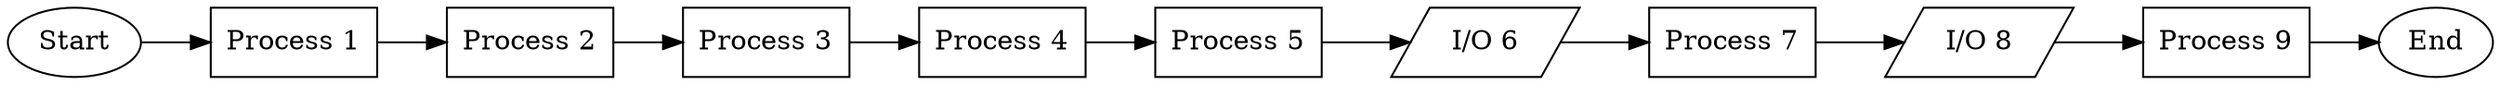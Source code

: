 // Linear Flowchart 23
digraph {
	rankdir=LR
	1 [label=Start shape=oval]
	2 [label="Process 1" shape=box]
	1 -> 2
	3 [label="Process 2" shape=box]
	2 -> 3
	4 [label="Process 3" shape=box]
	3 -> 4
	5 [label="Process 4" shape=box]
	4 -> 5
	6 [label="Process 5" shape=box]
	5 -> 6
	7 [label="I/O 6" shape=parallelogram]
	6 -> 7
	8 [label="Process 7" shape=box]
	7 -> 8
	9 [label="I/O 8" shape=parallelogram]
	8 -> 9
	10 [label="Process 9" shape=box]
	9 -> 10
	11 [label=End shape=oval]
	10 -> 11
}

